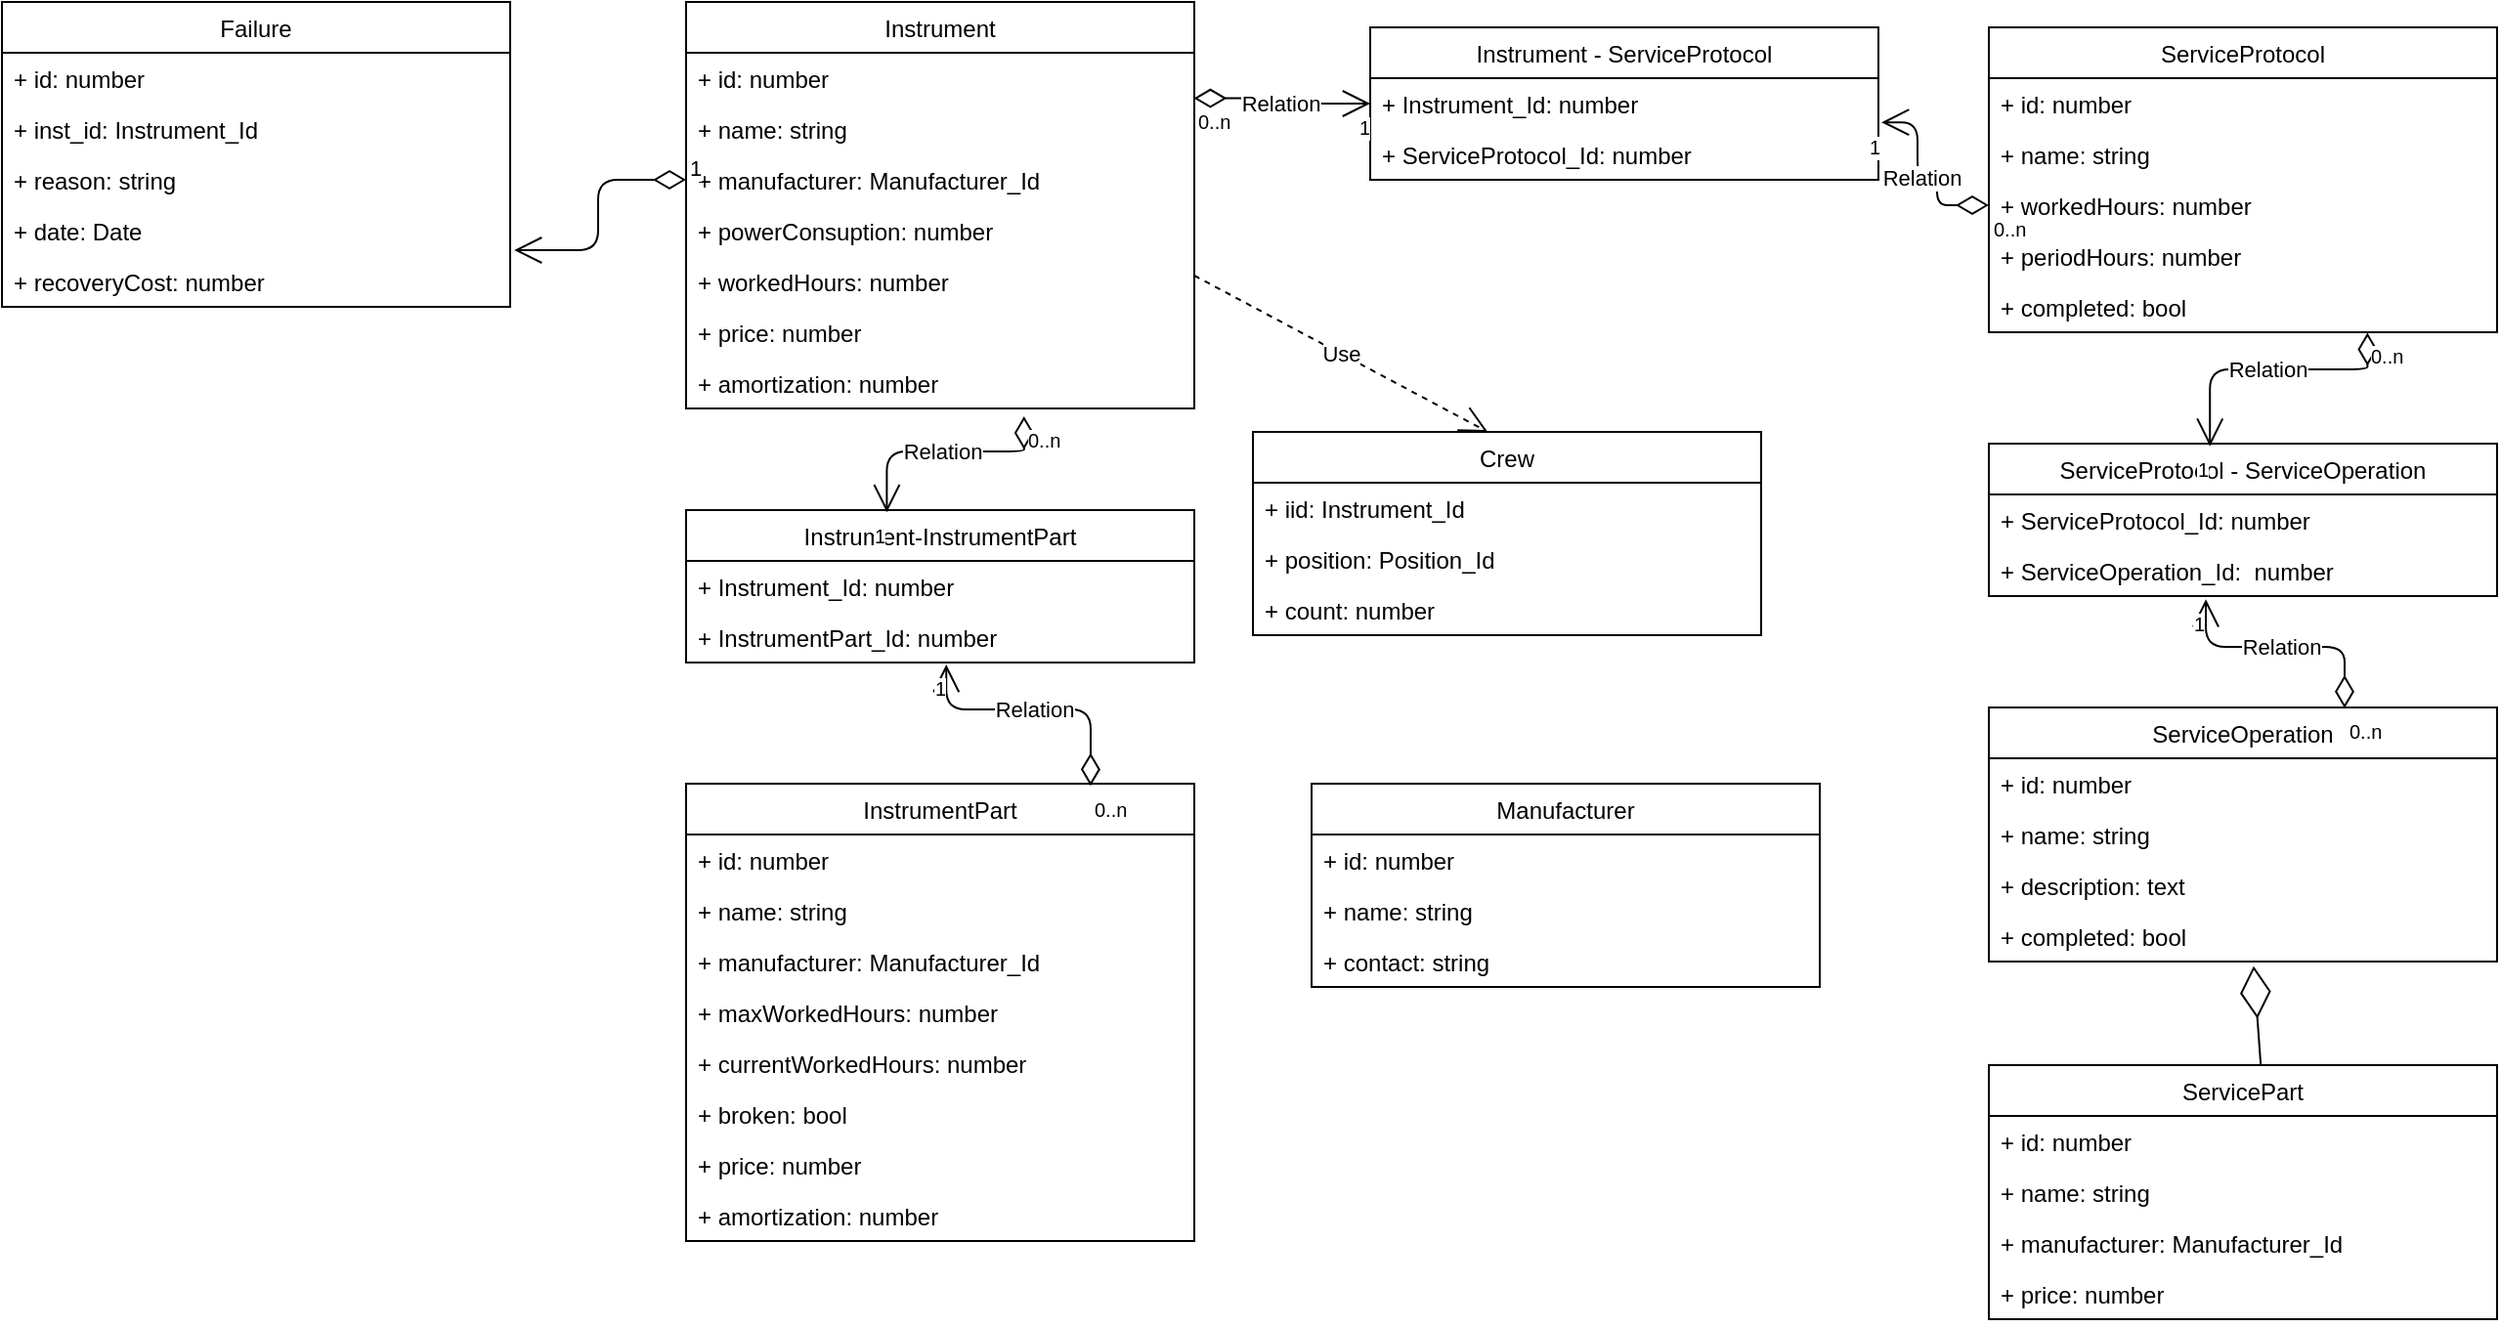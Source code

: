 <mxfile version="12.3.9" type="device" pages="1"><diagram id="hl6SkRGxSXMN09fk2Lmb" name="Page-1"><mxGraphModel dx="2249" dy="762" grid="1" gridSize="10" guides="1" tooltips="1" connect="1" arrows="1" fold="1" page="1" pageScale="1" pageWidth="827" pageHeight="1169" math="0" shadow="0"><root><mxCell id="0"/><mxCell id="1" parent="0"/><mxCell id="scYopCi4ydYiZ-XvlrYl-1" value="Instrument" style="swimlane;fontStyle=0;childLayout=stackLayout;horizontal=1;startSize=26;fillColor=none;horizontalStack=0;resizeParent=1;resizeParentMax=0;resizeLast=0;collapsible=1;marginBottom=0;" parent="1" vertex="1"><mxGeometry x="30" y="40" width="260" height="208" as="geometry"/></mxCell><mxCell id="scYopCi4ydYiZ-XvlrYl-2" value="+ id: number" style="text;strokeColor=none;fillColor=none;align=left;verticalAlign=top;spacingLeft=4;spacingRight=4;overflow=hidden;rotatable=0;points=[[0,0.5],[1,0.5]];portConstraint=eastwest;" parent="scYopCi4ydYiZ-XvlrYl-1" vertex="1"><mxGeometry y="26" width="260" height="26" as="geometry"/></mxCell><mxCell id="scYopCi4ydYiZ-XvlrYl-3" value="+ name: string" style="text;strokeColor=none;fillColor=none;align=left;verticalAlign=top;spacingLeft=4;spacingRight=4;overflow=hidden;rotatable=0;points=[[0,0.5],[1,0.5]];portConstraint=eastwest;" parent="scYopCi4ydYiZ-XvlrYl-1" vertex="1"><mxGeometry y="52" width="260" height="26" as="geometry"/></mxCell><mxCell id="M7lzYhwyVd3ztGFRKIi3-46" value="+ manufacturer: Manufacturer_Id" style="text;strokeColor=none;fillColor=none;align=left;verticalAlign=top;spacingLeft=4;spacingRight=4;overflow=hidden;rotatable=0;points=[[0,0.5],[1,0.5]];portConstraint=eastwest;" parent="scYopCi4ydYiZ-XvlrYl-1" vertex="1"><mxGeometry y="78" width="260" height="26" as="geometry"/></mxCell><mxCell id="scYopCi4ydYiZ-XvlrYl-4" value="+ powerConsuption: number" style="text;strokeColor=none;fillColor=none;align=left;verticalAlign=top;spacingLeft=4;spacingRight=4;overflow=hidden;rotatable=0;points=[[0,0.5],[1,0.5]];portConstraint=eastwest;" parent="scYopCi4ydYiZ-XvlrYl-1" vertex="1"><mxGeometry y="104" width="260" height="26" as="geometry"/></mxCell><mxCell id="scYopCi4ydYiZ-XvlrYl-5" value="+ workedHours: number" style="text;strokeColor=none;fillColor=none;align=left;verticalAlign=top;spacingLeft=4;spacingRight=4;overflow=hidden;rotatable=0;points=[[0,0.5],[1,0.5]];portConstraint=eastwest;" parent="scYopCi4ydYiZ-XvlrYl-1" vertex="1"><mxGeometry y="130" width="260" height="26" as="geometry"/></mxCell><mxCell id="scYopCi4ydYiZ-XvlrYl-6" value="+ price: number" style="text;strokeColor=none;fillColor=none;align=left;verticalAlign=top;spacingLeft=4;spacingRight=4;overflow=hidden;rotatable=0;points=[[0,0.5],[1,0.5]];portConstraint=eastwest;" parent="scYopCi4ydYiZ-XvlrYl-1" vertex="1"><mxGeometry y="156" width="260" height="26" as="geometry"/></mxCell><mxCell id="scYopCi4ydYiZ-XvlrYl-7" value="+ amortization: number" style="text;strokeColor=none;fillColor=none;align=left;verticalAlign=top;spacingLeft=4;spacingRight=4;overflow=hidden;rotatable=0;points=[[0,0.5],[1,0.5]];portConstraint=eastwest;" parent="scYopCi4ydYiZ-XvlrYl-1" vertex="1"><mxGeometry y="182" width="260" height="26" as="geometry"/></mxCell><mxCell id="scYopCi4ydYiZ-XvlrYl-8" value="ServiceProtocol" style="swimlane;fontStyle=0;childLayout=stackLayout;horizontal=1;startSize=26;fillColor=none;horizontalStack=0;resizeParent=1;resizeParentMax=0;resizeLast=0;collapsible=1;marginBottom=0;" parent="1" vertex="1"><mxGeometry x="696.5" y="53" width="260" height="156" as="geometry"/></mxCell><mxCell id="scYopCi4ydYiZ-XvlrYl-9" value="+ id: number" style="text;strokeColor=none;fillColor=none;align=left;verticalAlign=top;spacingLeft=4;spacingRight=4;overflow=hidden;rotatable=0;points=[[0,0.5],[1,0.5]];portConstraint=eastwest;" parent="scYopCi4ydYiZ-XvlrYl-8" vertex="1"><mxGeometry y="26" width="260" height="26" as="geometry"/></mxCell><mxCell id="scYopCi4ydYiZ-XvlrYl-10" value="+ name: string" style="text;strokeColor=none;fillColor=none;align=left;verticalAlign=top;spacingLeft=4;spacingRight=4;overflow=hidden;rotatable=0;points=[[0,0.5],[1,0.5]];portConstraint=eastwest;" parent="scYopCi4ydYiZ-XvlrYl-8" vertex="1"><mxGeometry y="52" width="260" height="26" as="geometry"/></mxCell><mxCell id="scYopCi4ydYiZ-XvlrYl-11" value="+ workedHours: number" style="text;strokeColor=none;fillColor=none;align=left;verticalAlign=top;spacingLeft=4;spacingRight=4;overflow=hidden;rotatable=0;points=[[0,0.5],[1,0.5]];portConstraint=eastwest;" parent="scYopCi4ydYiZ-XvlrYl-8" vertex="1"><mxGeometry y="78" width="260" height="26" as="geometry"/></mxCell><mxCell id="scYopCi4ydYiZ-XvlrYl-12" value="+ periodHours: number" style="text;strokeColor=none;fillColor=none;align=left;verticalAlign=top;spacingLeft=4;spacingRight=4;overflow=hidden;rotatable=0;points=[[0,0.5],[1,0.5]];portConstraint=eastwest;" parent="scYopCi4ydYiZ-XvlrYl-8" vertex="1"><mxGeometry y="104" width="260" height="26" as="geometry"/></mxCell><mxCell id="scYopCi4ydYiZ-XvlrYl-13" value="+ completed: bool" style="text;strokeColor=none;fillColor=none;align=left;verticalAlign=top;spacingLeft=4;spacingRight=4;overflow=hidden;rotatable=0;points=[[0,0.5],[1,0.5]];portConstraint=eastwest;" parent="scYopCi4ydYiZ-XvlrYl-8" vertex="1"><mxGeometry y="130" width="260" height="26" as="geometry"/></mxCell><mxCell id="scYopCi4ydYiZ-XvlrYl-15" value="ServiceOperation" style="swimlane;fontStyle=0;childLayout=stackLayout;horizontal=1;startSize=26;fillColor=none;horizontalStack=0;resizeParent=1;resizeParentMax=0;resizeLast=0;collapsible=1;marginBottom=0;" parent="1" vertex="1"><mxGeometry x="696.5" y="401" width="260" height="130" as="geometry"/></mxCell><mxCell id="scYopCi4ydYiZ-XvlrYl-16" value="+ id: number" style="text;strokeColor=none;fillColor=none;align=left;verticalAlign=top;spacingLeft=4;spacingRight=4;overflow=hidden;rotatable=0;points=[[0,0.5],[1,0.5]];portConstraint=eastwest;" parent="scYopCi4ydYiZ-XvlrYl-15" vertex="1"><mxGeometry y="26" width="260" height="26" as="geometry"/></mxCell><mxCell id="scYopCi4ydYiZ-XvlrYl-17" value="+ name: string" style="text;strokeColor=none;fillColor=none;align=left;verticalAlign=top;spacingLeft=4;spacingRight=4;overflow=hidden;rotatable=0;points=[[0,0.5],[1,0.5]];portConstraint=eastwest;" parent="scYopCi4ydYiZ-XvlrYl-15" vertex="1"><mxGeometry y="52" width="260" height="26" as="geometry"/></mxCell><mxCell id="scYopCi4ydYiZ-XvlrYl-18" value="+ description: text" style="text;strokeColor=none;fillColor=none;align=left;verticalAlign=top;spacingLeft=4;spacingRight=4;overflow=hidden;rotatable=0;points=[[0,0.5],[1,0.5]];portConstraint=eastwest;" parent="scYopCi4ydYiZ-XvlrYl-15" vertex="1"><mxGeometry y="78" width="260" height="26" as="geometry"/></mxCell><mxCell id="scYopCi4ydYiZ-XvlrYl-20" value="+ completed: bool" style="text;strokeColor=none;fillColor=none;align=left;verticalAlign=top;spacingLeft=4;spacingRight=4;overflow=hidden;rotatable=0;points=[[0,0.5],[1,0.5]];portConstraint=eastwest;" parent="scYopCi4ydYiZ-XvlrYl-15" vertex="1"><mxGeometry y="104" width="260" height="26" as="geometry"/></mxCell><mxCell id="scYopCi4ydYiZ-XvlrYl-21" value="InstrumentPart" style="swimlane;fontStyle=0;childLayout=stackLayout;horizontal=1;startSize=26;fillColor=none;horizontalStack=0;resizeParent=1;resizeParentMax=0;resizeLast=0;collapsible=1;marginBottom=0;" parent="1" vertex="1"><mxGeometry x="30" y="440" width="260" height="234" as="geometry"/></mxCell><mxCell id="scYopCi4ydYiZ-XvlrYl-22" value="+ id: number" style="text;strokeColor=none;fillColor=none;align=left;verticalAlign=top;spacingLeft=4;spacingRight=4;overflow=hidden;rotatable=0;points=[[0,0.5],[1,0.5]];portConstraint=eastwest;" parent="scYopCi4ydYiZ-XvlrYl-21" vertex="1"><mxGeometry y="26" width="260" height="26" as="geometry"/></mxCell><mxCell id="scYopCi4ydYiZ-XvlrYl-23" value="+ name: string" style="text;strokeColor=none;fillColor=none;align=left;verticalAlign=top;spacingLeft=4;spacingRight=4;overflow=hidden;rotatable=0;points=[[0,0.5],[1,0.5]];portConstraint=eastwest;" parent="scYopCi4ydYiZ-XvlrYl-21" vertex="1"><mxGeometry y="52" width="260" height="26" as="geometry"/></mxCell><mxCell id="M7lzYhwyVd3ztGFRKIi3-47" value="+ manufacturer: Manufacturer_Id" style="text;strokeColor=none;fillColor=none;align=left;verticalAlign=top;spacingLeft=4;spacingRight=4;overflow=hidden;rotatable=0;points=[[0,0.5],[1,0.5]];portConstraint=eastwest;" parent="scYopCi4ydYiZ-XvlrYl-21" vertex="1"><mxGeometry y="78" width="260" height="26" as="geometry"/></mxCell><mxCell id="scYopCi4ydYiZ-XvlrYl-24" value="+ maxWorkedHours: number" style="text;strokeColor=none;fillColor=none;align=left;verticalAlign=top;spacingLeft=4;spacingRight=4;overflow=hidden;rotatable=0;points=[[0,0.5],[1,0.5]];portConstraint=eastwest;" parent="scYopCi4ydYiZ-XvlrYl-21" vertex="1"><mxGeometry y="104" width="260" height="26" as="geometry"/></mxCell><mxCell id="scYopCi4ydYiZ-XvlrYl-25" value="+ currentWorkedHours: number" style="text;strokeColor=none;fillColor=none;align=left;verticalAlign=top;spacingLeft=4;spacingRight=4;overflow=hidden;rotatable=0;points=[[0,0.5],[1,0.5]];portConstraint=eastwest;" parent="scYopCi4ydYiZ-XvlrYl-21" vertex="1"><mxGeometry y="130" width="260" height="26" as="geometry"/></mxCell><mxCell id="qmjFKFw6XZt35J6v-8zN-1" value="+ broken: bool" style="text;strokeColor=none;fillColor=none;align=left;verticalAlign=top;spacingLeft=4;spacingRight=4;overflow=hidden;rotatable=0;points=[[0,0.5],[1,0.5]];portConstraint=eastwest;" vertex="1" parent="scYopCi4ydYiZ-XvlrYl-21"><mxGeometry y="156" width="260" height="26" as="geometry"/></mxCell><mxCell id="scYopCi4ydYiZ-XvlrYl-26" value="+ price: number" style="text;strokeColor=none;fillColor=none;align=left;verticalAlign=top;spacingLeft=4;spacingRight=4;overflow=hidden;rotatable=0;points=[[0,0.5],[1,0.5]];portConstraint=eastwest;" parent="scYopCi4ydYiZ-XvlrYl-21" vertex="1"><mxGeometry y="182" width="260" height="26" as="geometry"/></mxCell><mxCell id="scYopCi4ydYiZ-XvlrYl-27" value="+ amortization: number" style="text;strokeColor=none;fillColor=none;align=left;verticalAlign=top;spacingLeft=4;spacingRight=4;overflow=hidden;rotatable=0;points=[[0,0.5],[1,0.5]];portConstraint=eastwest;" parent="scYopCi4ydYiZ-XvlrYl-21" vertex="1"><mxGeometry y="208" width="260" height="26" as="geometry"/></mxCell><mxCell id="scYopCi4ydYiZ-XvlrYl-28" value="Crew" style="swimlane;fontStyle=0;childLayout=stackLayout;horizontal=1;startSize=26;fillColor=none;horizontalStack=0;resizeParent=1;resizeParentMax=0;resizeLast=0;collapsible=1;marginBottom=0;" parent="1" vertex="1"><mxGeometry x="320" y="260" width="260" height="104" as="geometry"/></mxCell><mxCell id="scYopCi4ydYiZ-XvlrYl-29" value="+ iid: Instrument_Id" style="text;strokeColor=none;fillColor=none;align=left;verticalAlign=top;spacingLeft=4;spacingRight=4;overflow=hidden;rotatable=0;points=[[0,0.5],[1,0.5]];portConstraint=eastwest;" parent="scYopCi4ydYiZ-XvlrYl-28" vertex="1"><mxGeometry y="26" width="260" height="26" as="geometry"/></mxCell><mxCell id="scYopCi4ydYiZ-XvlrYl-30" value="+ position: Position_Id" style="text;strokeColor=none;fillColor=none;align=left;verticalAlign=top;spacingLeft=4;spacingRight=4;overflow=hidden;rotatable=0;points=[[0,0.5],[1,0.5]];portConstraint=eastwest;" parent="scYopCi4ydYiZ-XvlrYl-28" vertex="1"><mxGeometry y="52" width="260" height="26" as="geometry"/></mxCell><mxCell id="scYopCi4ydYiZ-XvlrYl-31" value="+ count: number" style="text;strokeColor=none;fillColor=none;align=left;verticalAlign=top;spacingLeft=4;spacingRight=4;overflow=hidden;rotatable=0;points=[[0,0.5],[1,0.5]];portConstraint=eastwest;" parent="scYopCi4ydYiZ-XvlrYl-28" vertex="1"><mxGeometry y="78" width="260" height="26" as="geometry"/></mxCell><mxCell id="M7lzYhwyVd3ztGFRKIi3-1" value="Instrument-InstrumentPart" style="swimlane;fontStyle=0;childLayout=stackLayout;horizontal=1;startSize=26;fillColor=none;horizontalStack=0;resizeParent=1;resizeParentMax=0;resizeLast=0;collapsible=1;marginBottom=0;" parent="1" vertex="1"><mxGeometry x="30" y="300" width="260" height="78" as="geometry"/></mxCell><mxCell id="M7lzYhwyVd3ztGFRKIi3-2" value="+ Instrument_Id: number" style="text;strokeColor=none;fillColor=none;align=left;verticalAlign=top;spacingLeft=4;spacingRight=4;overflow=hidden;rotatable=0;points=[[0,0.5],[1,0.5]];portConstraint=eastwest;" parent="M7lzYhwyVd3ztGFRKIi3-1" vertex="1"><mxGeometry y="26" width="260" height="26" as="geometry"/></mxCell><mxCell id="M7lzYhwyVd3ztGFRKIi3-3" value="+ InstrumentPart_Id: number" style="text;strokeColor=none;fillColor=none;align=left;verticalAlign=top;spacingLeft=4;spacingRight=4;overflow=hidden;rotatable=0;points=[[0,0.5],[1,0.5]];portConstraint=eastwest;" parent="M7lzYhwyVd3ztGFRKIi3-1" vertex="1"><mxGeometry y="52" width="260" height="26" as="geometry"/></mxCell><mxCell id="M7lzYhwyVd3ztGFRKIi3-8" value="Relation" style="endArrow=open;html=1;endSize=12;startArrow=diamondThin;startSize=14;startFill=0;edgeStyle=orthogonalEdgeStyle;entryX=0.395;entryY=0.014;entryDx=0;entryDy=0;entryPerimeter=0;exitX=0.665;exitY=1.154;exitDx=0;exitDy=0;exitPerimeter=0;" parent="1" source="scYopCi4ydYiZ-XvlrYl-7" target="M7lzYhwyVd3ztGFRKIi3-1" edge="1"><mxGeometry relative="1" as="geometry"><mxPoint x="100" y="250" as="sourcePoint"/><mxPoint x="260" y="250" as="targetPoint"/><Array as="points"><mxPoint x="203" y="270"/><mxPoint x="133" y="270"/></Array></mxGeometry></mxCell><mxCell id="M7lzYhwyVd3ztGFRKIi3-9" value="0..n" style="resizable=0;html=1;align=left;verticalAlign=top;labelBackgroundColor=#ffffff;fontSize=10;" parent="M7lzYhwyVd3ztGFRKIi3-8" connectable="0" vertex="1"><mxGeometry x="-1" relative="1" as="geometry"/></mxCell><mxCell id="M7lzYhwyVd3ztGFRKIi3-10" value="1" style="resizable=0;html=1;align=right;verticalAlign=top;labelBackgroundColor=#ffffff;fontSize=10;" parent="M7lzYhwyVd3ztGFRKIi3-8" connectable="0" vertex="1"><mxGeometry x="1" relative="1" as="geometry"/></mxCell><mxCell id="M7lzYhwyVd3ztGFRKIi3-11" value="Relation" style="endArrow=open;html=1;endSize=12;startArrow=diamondThin;startSize=14;startFill=0;edgeStyle=orthogonalEdgeStyle;entryX=0.512;entryY=1.038;entryDx=0;entryDy=0;entryPerimeter=0;exitX=0.796;exitY=0.005;exitDx=0;exitDy=0;exitPerimeter=0;" parent="1" source="scYopCi4ydYiZ-XvlrYl-21" target="M7lzYhwyVd3ztGFRKIi3-3" edge="1"><mxGeometry relative="1" as="geometry"><mxPoint x="70" y="400" as="sourcePoint"/><mxPoint x="230" y="400" as="targetPoint"/><Array as="points"><mxPoint x="237" y="402"/><mxPoint x="163" y="402"/></Array></mxGeometry></mxCell><mxCell id="M7lzYhwyVd3ztGFRKIi3-12" value="0..n" style="resizable=0;html=1;align=left;verticalAlign=top;labelBackgroundColor=#ffffff;fontSize=10;" parent="M7lzYhwyVd3ztGFRKIi3-11" connectable="0" vertex="1"><mxGeometry x="-1" relative="1" as="geometry"/></mxCell><mxCell id="M7lzYhwyVd3ztGFRKIi3-13" value="1" style="resizable=0;html=1;align=right;verticalAlign=top;labelBackgroundColor=#ffffff;fontSize=10;" parent="M7lzYhwyVd3ztGFRKIi3-11" connectable="0" vertex="1"><mxGeometry x="1" relative="1" as="geometry"/></mxCell><mxCell id="M7lzYhwyVd3ztGFRKIi3-14" value="ServiceProtocol - ServiceOperation" style="swimlane;fontStyle=0;childLayout=stackLayout;horizontal=1;startSize=26;fillColor=none;horizontalStack=0;resizeParent=1;resizeParentMax=0;resizeLast=0;collapsible=1;marginBottom=0;" parent="1" vertex="1"><mxGeometry x="696.5" y="266" width="260" height="78" as="geometry"/></mxCell><mxCell id="M7lzYhwyVd3ztGFRKIi3-15" value="+ ServiceProtocol_Id: number" style="text;strokeColor=none;fillColor=none;align=left;verticalAlign=top;spacingLeft=4;spacingRight=4;overflow=hidden;rotatable=0;points=[[0,0.5],[1,0.5]];portConstraint=eastwest;" parent="M7lzYhwyVd3ztGFRKIi3-14" vertex="1"><mxGeometry y="26" width="260" height="26" as="geometry"/></mxCell><mxCell id="M7lzYhwyVd3ztGFRKIi3-16" value="+ ServiceOperation_Id:  number" style="text;strokeColor=none;fillColor=none;align=left;verticalAlign=top;spacingLeft=4;spacingRight=4;overflow=hidden;rotatable=0;points=[[0,0.5],[1,0.5]];portConstraint=eastwest;" parent="M7lzYhwyVd3ztGFRKIi3-14" vertex="1"><mxGeometry y="52" width="260" height="26" as="geometry"/></mxCell><mxCell id="M7lzYhwyVd3ztGFRKIi3-19" value="Relation" style="endArrow=open;html=1;endSize=12;startArrow=diamondThin;startSize=14;startFill=0;edgeStyle=orthogonalEdgeStyle;entryX=0.395;entryY=0.014;entryDx=0;entryDy=0;entryPerimeter=0;exitX=0.745;exitY=1.011;exitDx=0;exitDy=0;exitPerimeter=0;" parent="1" source="scYopCi4ydYiZ-XvlrYl-13" edge="1"><mxGeometry relative="1" as="geometry"><mxPoint x="879" y="206" as="sourcePoint"/><mxPoint x="809.618" y="267.324" as="targetPoint"/><Array as="points"><mxPoint x="890" y="228"/><mxPoint x="810" y="228"/></Array></mxGeometry></mxCell><mxCell id="M7lzYhwyVd3ztGFRKIi3-20" value="0..n" style="resizable=0;html=1;align=left;verticalAlign=top;labelBackgroundColor=#ffffff;fontSize=10;" parent="M7lzYhwyVd3ztGFRKIi3-19" connectable="0" vertex="1"><mxGeometry x="-1" relative="1" as="geometry"/></mxCell><mxCell id="M7lzYhwyVd3ztGFRKIi3-21" value="1" style="resizable=0;html=1;align=right;verticalAlign=top;labelBackgroundColor=#ffffff;fontSize=10;" parent="M7lzYhwyVd3ztGFRKIi3-19" connectable="0" vertex="1"><mxGeometry x="1" relative="1" as="geometry"/></mxCell><mxCell id="M7lzYhwyVd3ztGFRKIi3-22" value="Relation" style="endArrow=open;html=1;endSize=12;startArrow=diamondThin;startSize=14;startFill=0;edgeStyle=orthogonalEdgeStyle;entryX=0.427;entryY=1.064;entryDx=0;entryDy=0;entryPerimeter=0;exitX=0.7;exitY=0.003;exitDx=0;exitDy=0;exitPerimeter=0;" parent="1" source="scYopCi4ydYiZ-XvlrYl-15" target="M7lzYhwyVd3ztGFRKIi3-16" edge="1"><mxGeometry relative="1" as="geometry"><mxPoint x="879.529" y="342.147" as="sourcePoint"/><mxPoint x="810.118" y="403.324" as="targetPoint"/><Array as="points"><mxPoint x="878" y="370"/><mxPoint x="807" y="370"/></Array></mxGeometry></mxCell><mxCell id="M7lzYhwyVd3ztGFRKIi3-23" value="0..n" style="resizable=0;html=1;align=left;verticalAlign=top;labelBackgroundColor=#ffffff;fontSize=10;" parent="M7lzYhwyVd3ztGFRKIi3-22" connectable="0" vertex="1"><mxGeometry x="-1" relative="1" as="geometry"/></mxCell><mxCell id="M7lzYhwyVd3ztGFRKIi3-24" value="1" style="resizable=0;html=1;align=right;verticalAlign=top;labelBackgroundColor=#ffffff;fontSize=10;" parent="M7lzYhwyVd3ztGFRKIi3-22" connectable="0" vertex="1"><mxGeometry x="1" relative="1" as="geometry"/></mxCell><mxCell id="M7lzYhwyVd3ztGFRKIi3-25" value="Instrument - ServiceProtocol" style="swimlane;fontStyle=0;childLayout=stackLayout;horizontal=1;startSize=26;fillColor=none;horizontalStack=0;resizeParent=1;resizeParentMax=0;resizeLast=0;collapsible=1;marginBottom=0;" parent="1" vertex="1"><mxGeometry x="380" y="53" width="260" height="78" as="geometry"/></mxCell><mxCell id="M7lzYhwyVd3ztGFRKIi3-26" value="+ Instrument_Id: number" style="text;strokeColor=none;fillColor=none;align=left;verticalAlign=top;spacingLeft=4;spacingRight=4;overflow=hidden;rotatable=0;points=[[0,0.5],[1,0.5]];portConstraint=eastwest;" parent="M7lzYhwyVd3ztGFRKIi3-25" vertex="1"><mxGeometry y="26" width="260" height="26" as="geometry"/></mxCell><mxCell id="M7lzYhwyVd3ztGFRKIi3-27" value="+ ServiceProtocol_Id: number" style="text;strokeColor=none;fillColor=none;align=left;verticalAlign=top;spacingLeft=4;spacingRight=4;overflow=hidden;rotatable=0;points=[[0,0.5],[1,0.5]];portConstraint=eastwest;" parent="M7lzYhwyVd3ztGFRKIi3-25" vertex="1"><mxGeometry y="52" width="260" height="26" as="geometry"/></mxCell><mxCell id="M7lzYhwyVd3ztGFRKIi3-31" value="Relation" style="endArrow=open;html=1;endSize=12;startArrow=diamondThin;startSize=14;startFill=0;edgeStyle=orthogonalEdgeStyle;entryX=0;entryY=0.5;entryDx=0;entryDy=0;exitX=0.999;exitY=0.896;exitDx=0;exitDy=0;exitPerimeter=0;" parent="1" source="scYopCi4ydYiZ-XvlrYl-2" target="M7lzYhwyVd3ztGFRKIi3-26" edge="1"><mxGeometry relative="1" as="geometry"><mxPoint x="360" y="91.833" as="sourcePoint"/><mxPoint x="290" y="153.5" as="targetPoint"/><Array as="points"><mxPoint x="320" y="89"/><mxPoint x="320" y="92"/></Array></mxGeometry></mxCell><mxCell id="M7lzYhwyVd3ztGFRKIi3-32" value="0..n" style="resizable=0;html=1;align=left;verticalAlign=top;labelBackgroundColor=#ffffff;fontSize=10;" parent="M7lzYhwyVd3ztGFRKIi3-31" connectable="0" vertex="1"><mxGeometry x="-1" relative="1" as="geometry"/></mxCell><mxCell id="M7lzYhwyVd3ztGFRKIi3-33" value="1" style="resizable=0;html=1;align=right;verticalAlign=top;labelBackgroundColor=#ffffff;fontSize=10;" parent="M7lzYhwyVd3ztGFRKIi3-31" connectable="0" vertex="1"><mxGeometry x="1" relative="1" as="geometry"/></mxCell><mxCell id="M7lzYhwyVd3ztGFRKIi3-34" value="Relation" style="endArrow=open;html=1;endSize=12;startArrow=diamondThin;startSize=14;startFill=0;edgeStyle=orthogonalEdgeStyle;entryX=1.006;entryY=-0.13;entryDx=0;entryDy=0;exitX=0;exitY=0.5;exitDx=0;exitDy=0;entryPerimeter=0;" parent="1" source="scYopCi4ydYiZ-XvlrYl-11" target="M7lzYhwyVd3ztGFRKIi3-27" edge="1"><mxGeometry relative="1" as="geometry"><mxPoint x="488.588" y="190.676" as="sourcePoint"/><mxPoint x="579.176" y="193.029" as="targetPoint"/><Array as="points"><mxPoint x="670" y="144"/><mxPoint x="670" y="130"/><mxPoint x="660" y="130"/><mxPoint x="660" y="102"/></Array></mxGeometry></mxCell><mxCell id="M7lzYhwyVd3ztGFRKIi3-35" value="0..n" style="resizable=0;html=1;align=left;verticalAlign=top;labelBackgroundColor=#ffffff;fontSize=10;" parent="M7lzYhwyVd3ztGFRKIi3-34" connectable="0" vertex="1"><mxGeometry x="-1" relative="1" as="geometry"/></mxCell><mxCell id="M7lzYhwyVd3ztGFRKIi3-36" value="1" style="resizable=0;html=1;align=right;verticalAlign=top;labelBackgroundColor=#ffffff;fontSize=10;" parent="M7lzYhwyVd3ztGFRKIi3-34" connectable="0" vertex="1"><mxGeometry x="1" relative="1" as="geometry"/></mxCell><mxCell id="M7lzYhwyVd3ztGFRKIi3-38" value="Use" style="endArrow=open;endSize=12;dashed=1;html=1;entryX=0.462;entryY=0;entryDx=0;entryDy=0;entryPerimeter=0;" parent="1" target="scYopCi4ydYiZ-XvlrYl-28" edge="1"><mxGeometry width="160" relative="1" as="geometry"><mxPoint x="290" y="180" as="sourcePoint"/><mxPoint x="450" y="180" as="targetPoint"/></mxGeometry></mxCell><mxCell id="M7lzYhwyVd3ztGFRKIi3-39" value="ServicePart" style="swimlane;fontStyle=0;childLayout=stackLayout;horizontal=1;startSize=26;fillColor=none;horizontalStack=0;resizeParent=1;resizeParentMax=0;resizeLast=0;collapsible=1;marginBottom=0;" parent="1" vertex="1"><mxGeometry x="696.5" y="584" width="260" height="130" as="geometry"/></mxCell><mxCell id="M7lzYhwyVd3ztGFRKIi3-40" value="+ id: number" style="text;strokeColor=none;fillColor=none;align=left;verticalAlign=top;spacingLeft=4;spacingRight=4;overflow=hidden;rotatable=0;points=[[0,0.5],[1,0.5]];portConstraint=eastwest;" parent="M7lzYhwyVd3ztGFRKIi3-39" vertex="1"><mxGeometry y="26" width="260" height="26" as="geometry"/></mxCell><mxCell id="M7lzYhwyVd3ztGFRKIi3-41" value="+ name: string" style="text;strokeColor=none;fillColor=none;align=left;verticalAlign=top;spacingLeft=4;spacingRight=4;overflow=hidden;rotatable=0;points=[[0,0.5],[1,0.5]];portConstraint=eastwest;" parent="M7lzYhwyVd3ztGFRKIi3-39" vertex="1"><mxGeometry y="52" width="260" height="26" as="geometry"/></mxCell><mxCell id="M7lzYhwyVd3ztGFRKIi3-48" value="+ manufacturer: Manufacturer_Id" style="text;strokeColor=none;fillColor=none;align=left;verticalAlign=top;spacingLeft=4;spacingRight=4;overflow=hidden;rotatable=0;points=[[0,0.5],[1,0.5]];portConstraint=eastwest;" parent="M7lzYhwyVd3ztGFRKIi3-39" vertex="1"><mxGeometry y="78" width="260" height="26" as="geometry"/></mxCell><mxCell id="M7lzYhwyVd3ztGFRKIi3-42" value="+ price: number" style="text;strokeColor=none;fillColor=none;align=left;verticalAlign=top;spacingLeft=4;spacingRight=4;overflow=hidden;rotatable=0;points=[[0,0.5],[1,0.5]];portConstraint=eastwest;" parent="M7lzYhwyVd3ztGFRKIi3-39" vertex="1"><mxGeometry y="104" width="260" height="26" as="geometry"/></mxCell><mxCell id="M7lzYhwyVd3ztGFRKIi3-45" value="" style="endArrow=diamondThin;endFill=0;endSize=24;html=1;entryX=0.521;entryY=1.09;entryDx=0;entryDy=0;entryPerimeter=0;exitX=0.535;exitY=-0.001;exitDx=0;exitDy=0;exitPerimeter=0;" parent="1" source="M7lzYhwyVd3ztGFRKIi3-39" target="scYopCi4ydYiZ-XvlrYl-20" edge="1"><mxGeometry width="160" relative="1" as="geometry"><mxPoint x="530" y="560" as="sourcePoint"/><mxPoint x="690" y="560" as="targetPoint"/></mxGeometry></mxCell><mxCell id="M7lzYhwyVd3ztGFRKIi3-49" value="Manufacturer" style="swimlane;fontStyle=0;childLayout=stackLayout;horizontal=1;startSize=26;fillColor=none;horizontalStack=0;resizeParent=1;resizeParentMax=0;resizeLast=0;collapsible=1;marginBottom=0;" parent="1" vertex="1"><mxGeometry x="350" y="440" width="260" height="104" as="geometry"/></mxCell><mxCell id="M7lzYhwyVd3ztGFRKIi3-50" value="+ id: number" style="text;strokeColor=none;fillColor=none;align=left;verticalAlign=top;spacingLeft=4;spacingRight=4;overflow=hidden;rotatable=0;points=[[0,0.5],[1,0.5]];portConstraint=eastwest;" parent="M7lzYhwyVd3ztGFRKIi3-49" vertex="1"><mxGeometry y="26" width="260" height="26" as="geometry"/></mxCell><mxCell id="M7lzYhwyVd3ztGFRKIi3-51" value="+ name: string" style="text;strokeColor=none;fillColor=none;align=left;verticalAlign=top;spacingLeft=4;spacingRight=4;overflow=hidden;rotatable=0;points=[[0,0.5],[1,0.5]];portConstraint=eastwest;" parent="M7lzYhwyVd3ztGFRKIi3-49" vertex="1"><mxGeometry y="52" width="260" height="26" as="geometry"/></mxCell><mxCell id="M7lzYhwyVd3ztGFRKIi3-52" value="+ contact: string" style="text;strokeColor=none;fillColor=none;align=left;verticalAlign=top;spacingLeft=4;spacingRight=4;overflow=hidden;rotatable=0;points=[[0,0.5],[1,0.5]];portConstraint=eastwest;" parent="M7lzYhwyVd3ztGFRKIi3-49" vertex="1"><mxGeometry y="78" width="260" height="26" as="geometry"/></mxCell><mxCell id="qmjFKFw6XZt35J6v-8zN-2" value="Failure" style="swimlane;fontStyle=0;childLayout=stackLayout;horizontal=1;startSize=26;fillColor=none;horizontalStack=0;resizeParent=1;resizeParentMax=0;resizeLast=0;collapsible=1;marginBottom=0;" vertex="1" parent="1"><mxGeometry x="-320" y="40" width="260" height="156" as="geometry"/></mxCell><mxCell id="qmjFKFw6XZt35J6v-8zN-3" value="+ id: number" style="text;strokeColor=none;fillColor=none;align=left;verticalAlign=top;spacingLeft=4;spacingRight=4;overflow=hidden;rotatable=0;points=[[0,0.5],[1,0.5]];portConstraint=eastwest;" vertex="1" parent="qmjFKFw6XZt35J6v-8zN-2"><mxGeometry y="26" width="260" height="26" as="geometry"/></mxCell><mxCell id="qmjFKFw6XZt35J6v-8zN-4" value="+ inst_id: Instrument_Id" style="text;strokeColor=none;fillColor=none;align=left;verticalAlign=top;spacingLeft=4;spacingRight=4;overflow=hidden;rotatable=0;points=[[0,0.5],[1,0.5]];portConstraint=eastwest;" vertex="1" parent="qmjFKFw6XZt35J6v-8zN-2"><mxGeometry y="52" width="260" height="26" as="geometry"/></mxCell><mxCell id="qmjFKFw6XZt35J6v-8zN-5" value="+ reason: string" style="text;strokeColor=none;fillColor=none;align=left;verticalAlign=top;spacingLeft=4;spacingRight=4;overflow=hidden;rotatable=0;points=[[0,0.5],[1,0.5]];portConstraint=eastwest;" vertex="1" parent="qmjFKFw6XZt35J6v-8zN-2"><mxGeometry y="78" width="260" height="26" as="geometry"/></mxCell><mxCell id="qmjFKFw6XZt35J6v-8zN-10" value="+ date: Date" style="text;strokeColor=none;fillColor=none;align=left;verticalAlign=top;spacingLeft=4;spacingRight=4;overflow=hidden;rotatable=0;points=[[0,0.5],[1,0.5]];portConstraint=eastwest;" vertex="1" parent="qmjFKFw6XZt35J6v-8zN-2"><mxGeometry y="104" width="260" height="26" as="geometry"/></mxCell><mxCell id="qmjFKFw6XZt35J6v-8zN-6" value="+ recoveryCost: number" style="text;strokeColor=none;fillColor=none;align=left;verticalAlign=top;spacingLeft=4;spacingRight=4;overflow=hidden;rotatable=0;points=[[0,0.5],[1,0.5]];portConstraint=eastwest;" vertex="1" parent="qmjFKFw6XZt35J6v-8zN-2"><mxGeometry y="130" width="260" height="26" as="geometry"/></mxCell><mxCell id="qmjFKFw6XZt35J6v-8zN-11" value="1" style="endArrow=open;html=1;endSize=12;startArrow=diamondThin;startSize=14;startFill=0;edgeStyle=orthogonalEdgeStyle;align=left;verticalAlign=bottom;entryX=1.008;entryY=-0.115;entryDx=0;entryDy=0;entryPerimeter=0;exitX=0;exitY=0.5;exitDx=0;exitDy=0;" edge="1" parent="1" source="M7lzYhwyVd3ztGFRKIi3-46" target="qmjFKFw6XZt35J6v-8zN-6"><mxGeometry x="-1" y="3" relative="1" as="geometry"><mxPoint x="-80" y="110" as="sourcePoint"/><mxPoint x="80" y="110" as="targetPoint"/></mxGeometry></mxCell></root></mxGraphModel></diagram></mxfile>